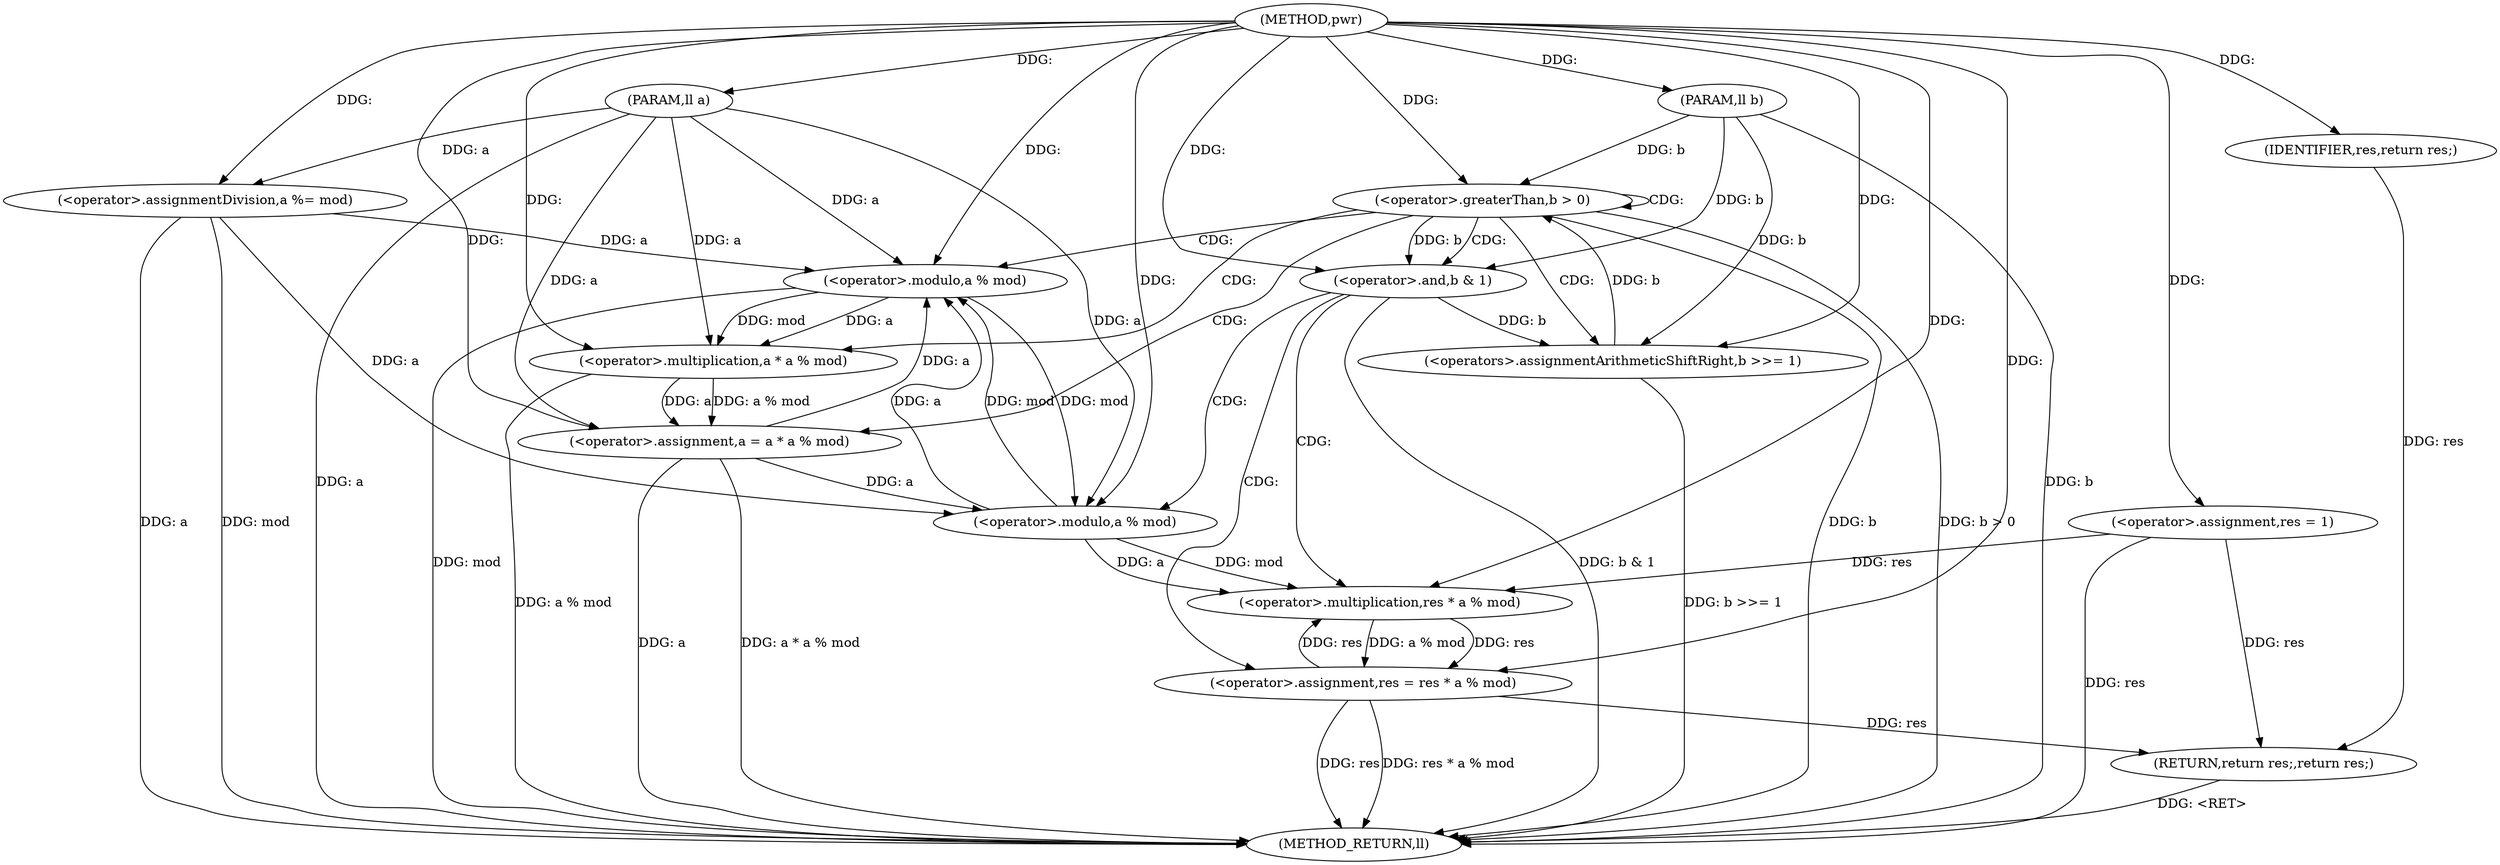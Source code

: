 digraph "pwr" {  
"1000213" [label = "(METHOD,pwr)" ]
"1000252" [label = "(METHOD_RETURN,ll)" ]
"1000214" [label = "(PARAM,ll a)" ]
"1000215" [label = "(PARAM,ll b)" ]
"1000217" [label = "(<operator>.assignmentDivision,a %= mod)" ]
"1000221" [label = "(<operator>.assignment,res = 1)" ]
"1000250" [label = "(RETURN,return res;,return res;)" ]
"1000225" [label = "(<operator>.greaterThan,b > 0)" ]
"1000251" [label = "(IDENTIFIER,res,return res;)" ]
"1000240" [label = "(<operator>.assignment,a = a * a % mod)" ]
"1000247" [label = "(<operators>.assignmentArithmeticShiftRight,b >>= 1)" ]
"1000230" [label = "(<operator>.and,b & 1)" ]
"1000233" [label = "(<operator>.assignment,res = res * a % mod)" ]
"1000242" [label = "(<operator>.multiplication,a * a % mod)" ]
"1000235" [label = "(<operator>.multiplication,res * a % mod)" ]
"1000244" [label = "(<operator>.modulo,a % mod)" ]
"1000237" [label = "(<operator>.modulo,a % mod)" ]
  "1000250" -> "1000252"  [ label = "DDG: <RET>"] 
  "1000214" -> "1000252"  [ label = "DDG: a"] 
  "1000215" -> "1000252"  [ label = "DDG: b"] 
  "1000217" -> "1000252"  [ label = "DDG: a"] 
  "1000217" -> "1000252"  [ label = "DDG: mod"] 
  "1000221" -> "1000252"  [ label = "DDG: res"] 
  "1000225" -> "1000252"  [ label = "DDG: b"] 
  "1000225" -> "1000252"  [ label = "DDG: b > 0"] 
  "1000230" -> "1000252"  [ label = "DDG: b & 1"] 
  "1000233" -> "1000252"  [ label = "DDG: res"] 
  "1000233" -> "1000252"  [ label = "DDG: res * a % mod"] 
  "1000240" -> "1000252"  [ label = "DDG: a"] 
  "1000244" -> "1000252"  [ label = "DDG: mod"] 
  "1000242" -> "1000252"  [ label = "DDG: a % mod"] 
  "1000240" -> "1000252"  [ label = "DDG: a * a % mod"] 
  "1000247" -> "1000252"  [ label = "DDG: b >>= 1"] 
  "1000213" -> "1000214"  [ label = "DDG: "] 
  "1000213" -> "1000215"  [ label = "DDG: "] 
  "1000213" -> "1000217"  [ label = "DDG: "] 
  "1000213" -> "1000221"  [ label = "DDG: "] 
  "1000251" -> "1000250"  [ label = "DDG: res"] 
  "1000221" -> "1000250"  [ label = "DDG: res"] 
  "1000233" -> "1000250"  [ label = "DDG: res"] 
  "1000214" -> "1000217"  [ label = "DDG: a"] 
  "1000213" -> "1000251"  [ label = "DDG: "] 
  "1000247" -> "1000225"  [ label = "DDG: b"] 
  "1000215" -> "1000225"  [ label = "DDG: b"] 
  "1000213" -> "1000225"  [ label = "DDG: "] 
  "1000242" -> "1000240"  [ label = "DDG: a"] 
  "1000242" -> "1000240"  [ label = "DDG: a % mod"] 
  "1000235" -> "1000233"  [ label = "DDG: res"] 
  "1000235" -> "1000233"  [ label = "DDG: a % mod"] 
  "1000214" -> "1000240"  [ label = "DDG: a"] 
  "1000213" -> "1000240"  [ label = "DDG: "] 
  "1000230" -> "1000247"  [ label = "DDG: b"] 
  "1000215" -> "1000247"  [ label = "DDG: b"] 
  "1000213" -> "1000247"  [ label = "DDG: "] 
  "1000225" -> "1000230"  [ label = "DDG: b"] 
  "1000215" -> "1000230"  [ label = "DDG: b"] 
  "1000213" -> "1000230"  [ label = "DDG: "] 
  "1000213" -> "1000233"  [ label = "DDG: "] 
  "1000244" -> "1000242"  [ label = "DDG: a"] 
  "1000214" -> "1000242"  [ label = "DDG: a"] 
  "1000213" -> "1000242"  [ label = "DDG: "] 
  "1000244" -> "1000242"  [ label = "DDG: mod"] 
  "1000221" -> "1000235"  [ label = "DDG: res"] 
  "1000233" -> "1000235"  [ label = "DDG: res"] 
  "1000213" -> "1000235"  [ label = "DDG: "] 
  "1000237" -> "1000235"  [ label = "DDG: mod"] 
  "1000237" -> "1000235"  [ label = "DDG: a"] 
  "1000217" -> "1000244"  [ label = "DDG: a"] 
  "1000237" -> "1000244"  [ label = "DDG: a"] 
  "1000240" -> "1000244"  [ label = "DDG: a"] 
  "1000214" -> "1000244"  [ label = "DDG: a"] 
  "1000213" -> "1000244"  [ label = "DDG: "] 
  "1000237" -> "1000244"  [ label = "DDG: mod"] 
  "1000217" -> "1000237"  [ label = "DDG: a"] 
  "1000240" -> "1000237"  [ label = "DDG: a"] 
  "1000214" -> "1000237"  [ label = "DDG: a"] 
  "1000213" -> "1000237"  [ label = "DDG: "] 
  "1000244" -> "1000237"  [ label = "DDG: mod"] 
  "1000225" -> "1000247"  [ label = "CDG: "] 
  "1000225" -> "1000225"  [ label = "CDG: "] 
  "1000225" -> "1000240"  [ label = "CDG: "] 
  "1000225" -> "1000242"  [ label = "CDG: "] 
  "1000225" -> "1000230"  [ label = "CDG: "] 
  "1000225" -> "1000244"  [ label = "CDG: "] 
  "1000230" -> "1000233"  [ label = "CDG: "] 
  "1000230" -> "1000235"  [ label = "CDG: "] 
  "1000230" -> "1000237"  [ label = "CDG: "] 
}
